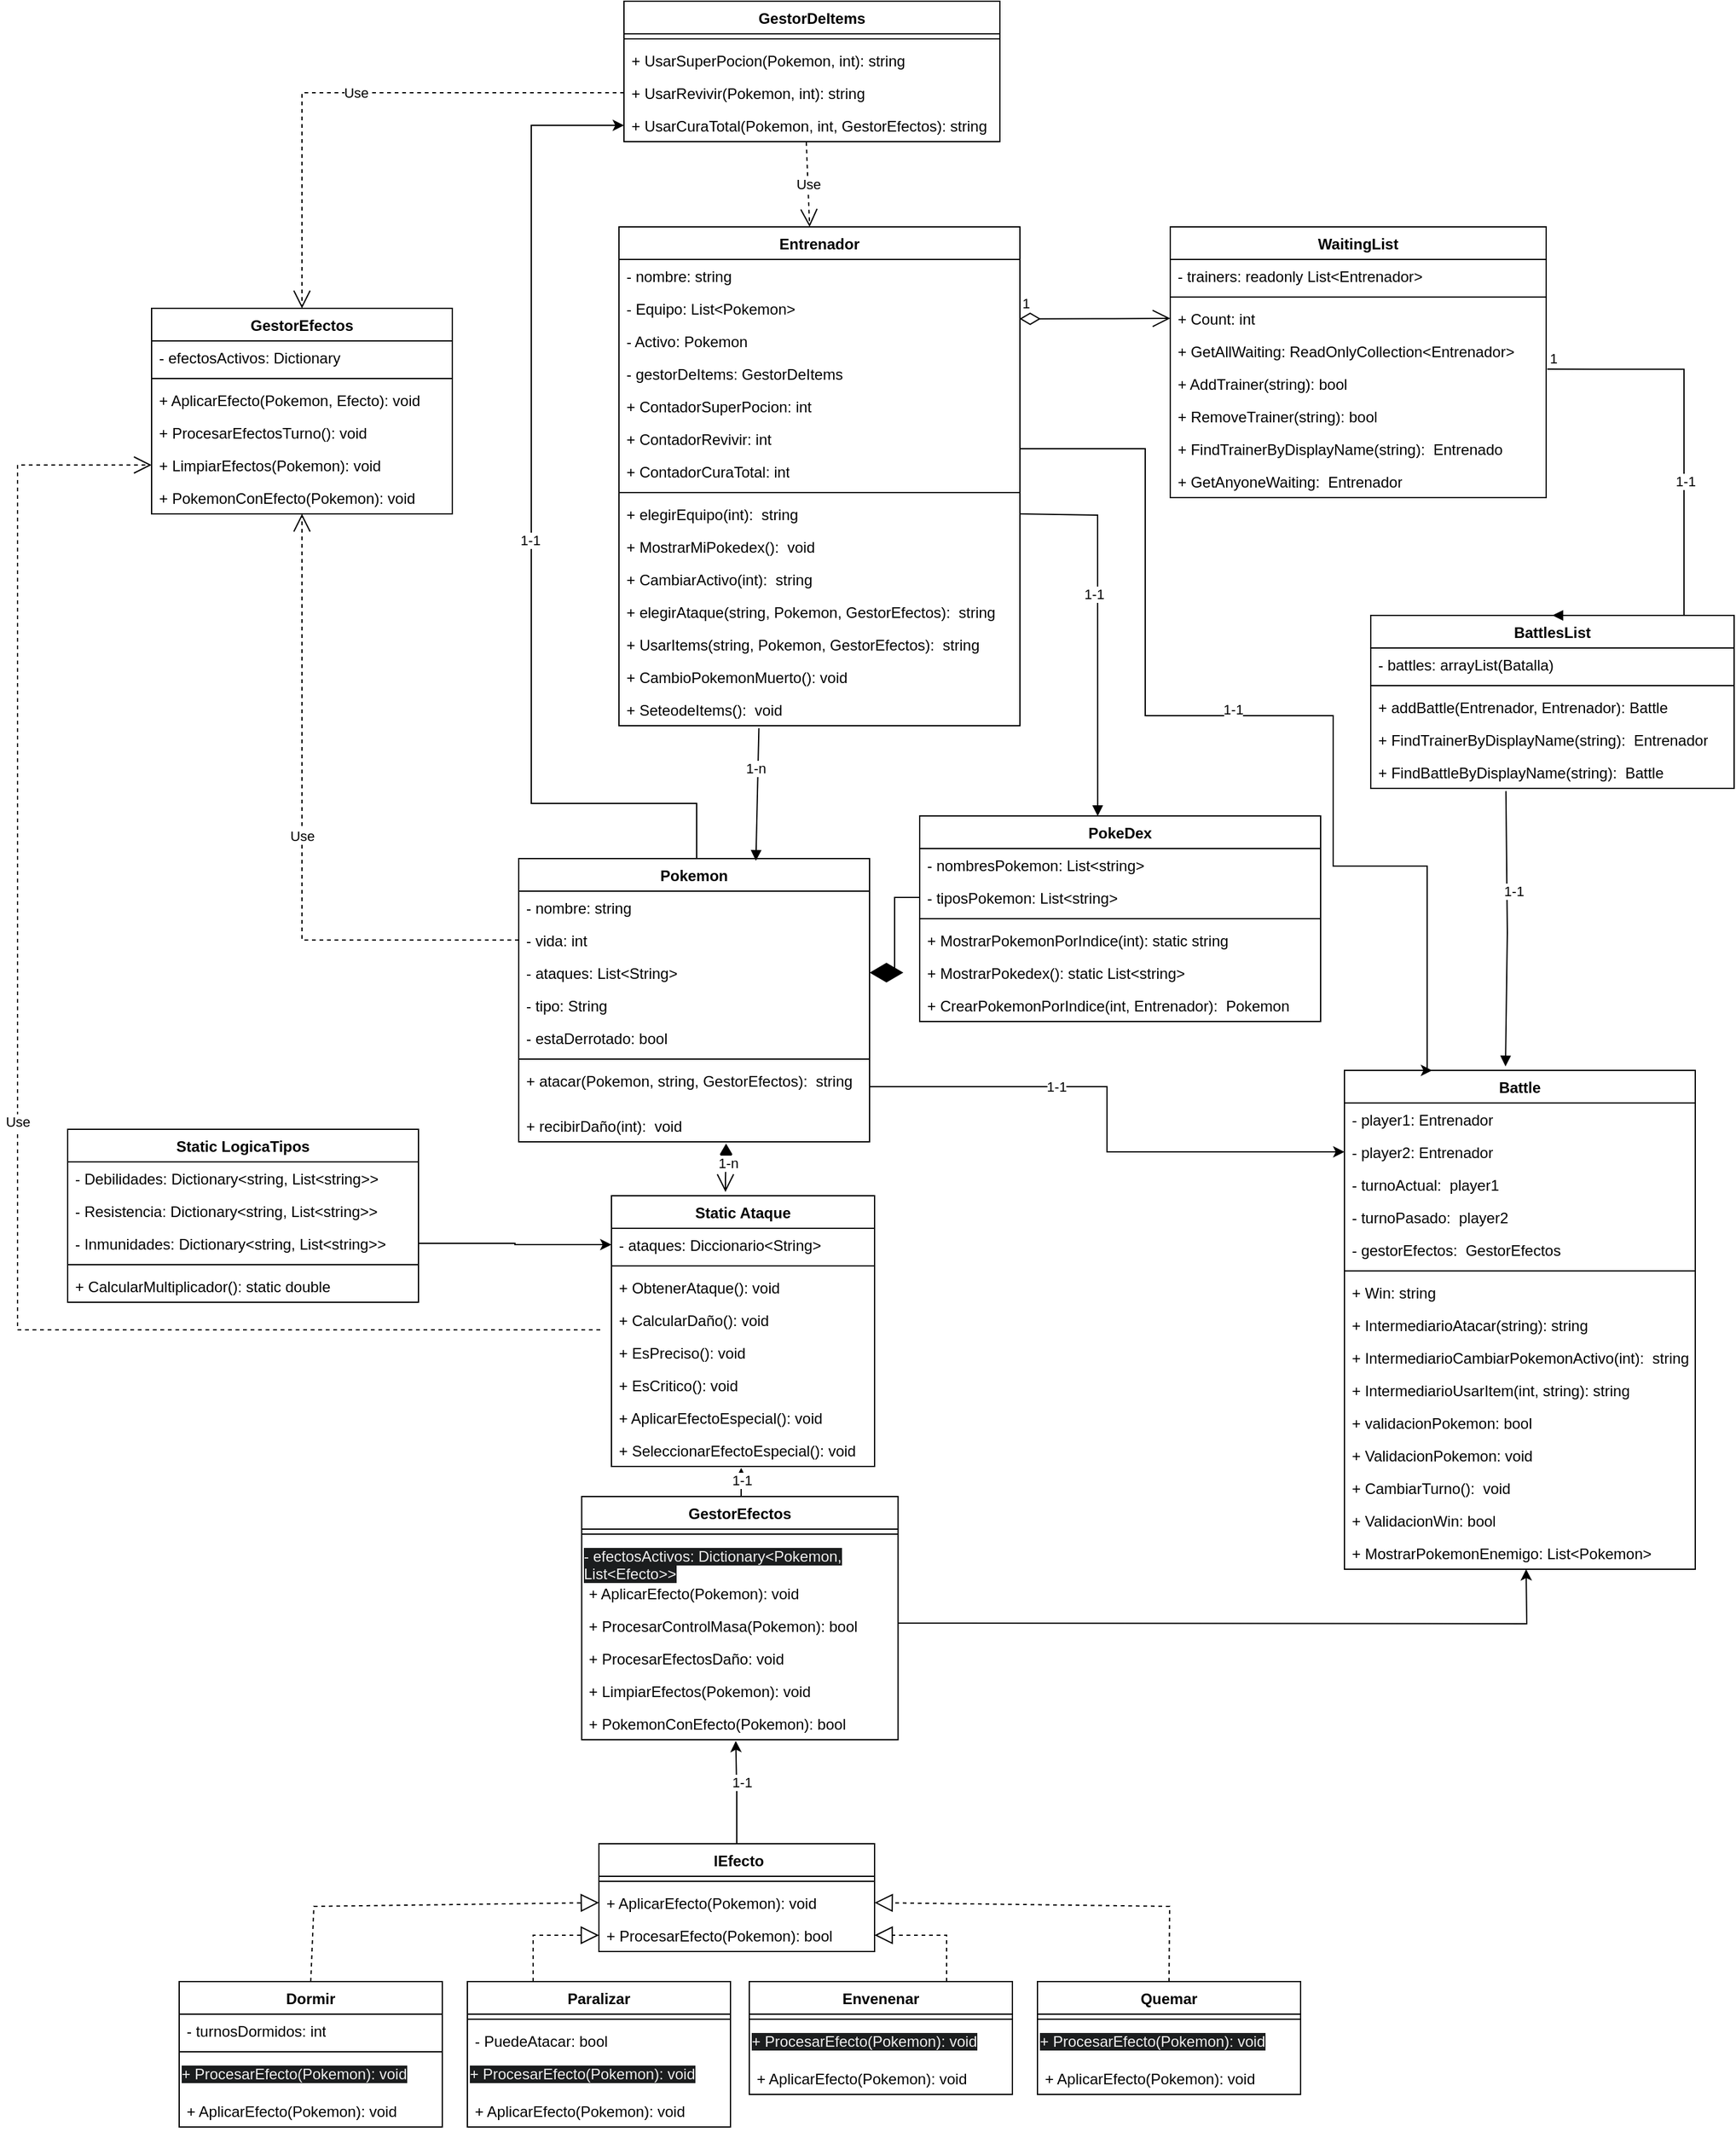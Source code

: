 <mxfile version="24.7.17">
  <diagram name="Página-1" id="3vfWhUxm_Azxg4AghVgb">
    <mxGraphModel dx="1202" dy="544" grid="1" gridSize="10" guides="1" tooltips="1" connect="1" arrows="1" fold="1" page="1" pageScale="1" pageWidth="827" pageHeight="1169" math="0" shadow="0">
      <root>
        <mxCell id="0" />
        <mxCell id="1" parent="0" />
        <mxCell id="_fiN7NDTtF1tv5bZAfMn-16" value="Pokemon" style="swimlane;fontStyle=1;align=center;verticalAlign=top;childLayout=stackLayout;horizontal=1;startSize=26;horizontalStack=0;resizeParent=1;resizeParentMax=0;resizeLast=0;collapsible=1;marginBottom=0;whiteSpace=wrap;html=1;" parent="1" vertex="1">
          <mxGeometry x="880" y="684" width="280" height="226" as="geometry" />
        </mxCell>
        <mxCell id="_fiN7NDTtF1tv5bZAfMn-21" value="- nombre: string" style="text;strokeColor=none;fillColor=none;align=left;verticalAlign=top;spacingLeft=4;spacingRight=4;overflow=hidden;rotatable=0;points=[[0,0.5],[1,0.5]];portConstraint=eastwest;whiteSpace=wrap;html=1;" parent="_fiN7NDTtF1tv5bZAfMn-16" vertex="1">
          <mxGeometry y="26" width="280" height="26" as="geometry" />
        </mxCell>
        <mxCell id="_fiN7NDTtF1tv5bZAfMn-23" value="- vida: int" style="text;strokeColor=none;fillColor=none;align=left;verticalAlign=top;spacingLeft=4;spacingRight=4;overflow=hidden;rotatable=0;points=[[0,0.5],[1,0.5]];portConstraint=eastwest;whiteSpace=wrap;html=1;" parent="_fiN7NDTtF1tv5bZAfMn-16" vertex="1">
          <mxGeometry y="52" width="280" height="26" as="geometry" />
        </mxCell>
        <mxCell id="_fiN7NDTtF1tv5bZAfMn-22" value="- ataques: List&amp;lt;String&amp;gt;" style="text;strokeColor=none;fillColor=none;align=left;verticalAlign=top;spacingLeft=4;spacingRight=4;overflow=hidden;rotatable=0;points=[[0,0.5],[1,0.5]];portConstraint=eastwest;whiteSpace=wrap;html=1;" parent="_fiN7NDTtF1tv5bZAfMn-16" vertex="1">
          <mxGeometry y="78" width="280" height="26" as="geometry" />
        </mxCell>
        <mxCell id="_fiN7NDTtF1tv5bZAfMn-24" value="- tipo: String" style="text;strokeColor=none;fillColor=none;align=left;verticalAlign=top;spacingLeft=4;spacingRight=4;overflow=hidden;rotatable=0;points=[[0,0.5],[1,0.5]];portConstraint=eastwest;whiteSpace=wrap;html=1;" parent="_fiN7NDTtF1tv5bZAfMn-16" vertex="1">
          <mxGeometry y="104" width="280" height="26" as="geometry" />
        </mxCell>
        <mxCell id="_fiN7NDTtF1tv5bZAfMn-26" value="- estaDerrotado: bool" style="text;strokeColor=none;fillColor=none;align=left;verticalAlign=top;spacingLeft=4;spacingRight=4;overflow=hidden;rotatable=0;points=[[0,0.5],[1,0.5]];portConstraint=eastwest;whiteSpace=wrap;html=1;" parent="_fiN7NDTtF1tv5bZAfMn-16" vertex="1">
          <mxGeometry y="130" width="280" height="26" as="geometry" />
        </mxCell>
        <mxCell id="_fiN7NDTtF1tv5bZAfMn-17" value="" style="line;strokeWidth=1;fillColor=none;align=left;verticalAlign=middle;spacingTop=-1;spacingLeft=3;spacingRight=3;rotatable=0;labelPosition=right;points=[];portConstraint=eastwest;strokeColor=inherit;" parent="_fiN7NDTtF1tv5bZAfMn-16" vertex="1">
          <mxGeometry y="156" width="280" height="8" as="geometry" />
        </mxCell>
        <mxCell id="_fiN7NDTtF1tv5bZAfMn-20" value="+ atacar(Pokemon, string, GestorEfectos):&amp;nbsp; string" style="text;strokeColor=none;fillColor=none;align=left;verticalAlign=top;spacingLeft=4;spacingRight=4;overflow=hidden;rotatable=0;points=[[0,0.5],[1,0.5]];portConstraint=eastwest;whiteSpace=wrap;html=1;" parent="_fiN7NDTtF1tv5bZAfMn-16" vertex="1">
          <mxGeometry y="164" width="280" height="36" as="geometry" />
        </mxCell>
        <mxCell id="_fiN7NDTtF1tv5bZAfMn-25" value="+ recibirDaño(int):&amp;nbsp; void" style="text;strokeColor=none;fillColor=none;align=left;verticalAlign=top;spacingLeft=4;spacingRight=4;overflow=hidden;rotatable=0;points=[[0,0.5],[1,0.5]];portConstraint=eastwest;whiteSpace=wrap;html=1;" parent="_fiN7NDTtF1tv5bZAfMn-16" vertex="1">
          <mxGeometry y="200" width="280" height="26" as="geometry" />
        </mxCell>
        <mxCell id="_fiN7NDTtF1tv5bZAfMn-27" value="Entrenador" style="swimlane;fontStyle=1;align=center;verticalAlign=top;childLayout=stackLayout;horizontal=1;startSize=26;horizontalStack=0;resizeParent=1;resizeParentMax=0;resizeLast=0;collapsible=1;marginBottom=0;whiteSpace=wrap;html=1;" parent="1" vertex="1">
          <mxGeometry x="960" y="180" width="320" height="398" as="geometry" />
        </mxCell>
        <mxCell id="_fiN7NDTtF1tv5bZAfMn-28" value="- nombre: string" style="text;strokeColor=none;fillColor=none;align=left;verticalAlign=top;spacingLeft=4;spacingRight=4;overflow=hidden;rotatable=0;points=[[0,0.5],[1,0.5]];portConstraint=eastwest;whiteSpace=wrap;html=1;" parent="_fiN7NDTtF1tv5bZAfMn-27" vertex="1">
          <mxGeometry y="26" width="320" height="26" as="geometry" />
        </mxCell>
        <mxCell id="_fiN7NDTtF1tv5bZAfMn-39" value="- Equipo: List&amp;lt;Pokemon&amp;gt;" style="text;strokeColor=none;fillColor=none;align=left;verticalAlign=top;spacingLeft=4;spacingRight=4;overflow=hidden;rotatable=0;points=[[0,0.5],[1,0.5]];portConstraint=eastwest;whiteSpace=wrap;html=1;" parent="_fiN7NDTtF1tv5bZAfMn-27" vertex="1">
          <mxGeometry y="52" width="320" height="26" as="geometry" />
        </mxCell>
        <mxCell id="_fiN7NDTtF1tv5bZAfMn-38" value="- Activo: Pokemon" style="text;strokeColor=none;fillColor=none;align=left;verticalAlign=top;spacingLeft=4;spacingRight=4;overflow=hidden;rotatable=0;points=[[0,0.5],[1,0.5]];portConstraint=eastwest;whiteSpace=wrap;html=1;" parent="_fiN7NDTtF1tv5bZAfMn-27" vertex="1">
          <mxGeometry y="78" width="320" height="26" as="geometry" />
        </mxCell>
        <mxCell id="7QOJEzHgG_qvIIQ8zeHj-21" value="- gestorDeItems: GestorDeItems" style="text;strokeColor=none;fillColor=none;align=left;verticalAlign=top;spacingLeft=4;spacingRight=4;overflow=hidden;rotatable=0;points=[[0,0.5],[1,0.5]];portConstraint=eastwest;whiteSpace=wrap;html=1;" parent="_fiN7NDTtF1tv5bZAfMn-27" vertex="1">
          <mxGeometry y="104" width="320" height="26" as="geometry" />
        </mxCell>
        <mxCell id="qeyWVB2AD6rgkIPoRkX1-40" value="+ ContadorSuperPocion: int" style="text;strokeColor=none;fillColor=none;align=left;verticalAlign=top;spacingLeft=4;spacingRight=4;overflow=hidden;rotatable=0;points=[[0,0.5],[1,0.5]];portConstraint=eastwest;whiteSpace=wrap;html=1;" parent="_fiN7NDTtF1tv5bZAfMn-27" vertex="1">
          <mxGeometry y="130" width="320" height="26" as="geometry" />
        </mxCell>
        <mxCell id="qeyWVB2AD6rgkIPoRkX1-42" value="+ ContadorRevivir: int" style="text;strokeColor=none;fillColor=none;align=left;verticalAlign=top;spacingLeft=4;spacingRight=4;overflow=hidden;rotatable=0;points=[[0,0.5],[1,0.5]];portConstraint=eastwest;whiteSpace=wrap;html=1;" parent="_fiN7NDTtF1tv5bZAfMn-27" vertex="1">
          <mxGeometry y="156" width="320" height="26" as="geometry" />
        </mxCell>
        <mxCell id="qeyWVB2AD6rgkIPoRkX1-41" value="+ ContadorCuraTotal: int" style="text;strokeColor=none;fillColor=none;align=left;verticalAlign=top;spacingLeft=4;spacingRight=4;overflow=hidden;rotatable=0;points=[[0,0.5],[1,0.5]];portConstraint=eastwest;whiteSpace=wrap;html=1;" parent="_fiN7NDTtF1tv5bZAfMn-27" vertex="1">
          <mxGeometry y="182" width="320" height="26" as="geometry" />
        </mxCell>
        <mxCell id="_fiN7NDTtF1tv5bZAfMn-33" value="" style="line;strokeWidth=1;fillColor=none;align=left;verticalAlign=middle;spacingTop=-1;spacingLeft=3;spacingRight=3;rotatable=0;labelPosition=right;points=[];portConstraint=eastwest;strokeColor=inherit;" parent="_fiN7NDTtF1tv5bZAfMn-27" vertex="1">
          <mxGeometry y="208" width="320" height="8" as="geometry" />
        </mxCell>
        <mxCell id="-S86q2cCrbPMcw4NOdhV-4" value="+ elegirEquipo&lt;span style=&quot;background-color: initial;&quot;&gt;(int):&amp;nbsp; string&lt;/span&gt;" style="text;strokeColor=none;fillColor=none;align=left;verticalAlign=top;spacingLeft=4;spacingRight=4;overflow=hidden;rotatable=0;points=[[0,0.5],[1,0.5]];portConstraint=eastwest;whiteSpace=wrap;html=1;" parent="_fiN7NDTtF1tv5bZAfMn-27" vertex="1">
          <mxGeometry y="216" width="320" height="26" as="geometry" />
        </mxCell>
        <mxCell id="UjSOnHoN6Bap3vFZ4tXJ-1" value="+ MostrarMiPokedex&lt;span style=&quot;background-color: initial;&quot;&gt;():&amp;nbsp; void&lt;/span&gt;" style="text;strokeColor=none;fillColor=none;align=left;verticalAlign=top;spacingLeft=4;spacingRight=4;overflow=hidden;rotatable=0;points=[[0,0.5],[1,0.5]];portConstraint=eastwest;whiteSpace=wrap;html=1;" parent="_fiN7NDTtF1tv5bZAfMn-27" vertex="1">
          <mxGeometry y="242" width="320" height="26" as="geometry" />
        </mxCell>
        <mxCell id="UjSOnHoN6Bap3vFZ4tXJ-2" value="+ CambiarActivo&lt;span style=&quot;background-color: initial;&quot;&gt;(int):&amp;nbsp; string&lt;/span&gt;" style="text;strokeColor=none;fillColor=none;align=left;verticalAlign=top;spacingLeft=4;spacingRight=4;overflow=hidden;rotatable=0;points=[[0,0.5],[1,0.5]];portConstraint=eastwest;whiteSpace=wrap;html=1;" parent="_fiN7NDTtF1tv5bZAfMn-27" vertex="1">
          <mxGeometry y="268" width="320" height="26" as="geometry" />
        </mxCell>
        <mxCell id="2sOIi8Rjv9YVrC9mdFDz-3" value="+ elegirAtaque&lt;span style=&quot;background-color: initial;&quot;&gt;(string, Pokemon, GestorEfectos):&amp;nbsp; string&lt;/span&gt;" style="text;strokeColor=none;fillColor=none;align=left;verticalAlign=top;spacingLeft=4;spacingRight=4;overflow=hidden;rotatable=0;points=[[0,0.5],[1,0.5]];portConstraint=eastwest;whiteSpace=wrap;html=1;" parent="_fiN7NDTtF1tv5bZAfMn-27" vertex="1">
          <mxGeometry y="294" width="320" height="26" as="geometry" />
        </mxCell>
        <mxCell id="UjSOnHoN6Bap3vFZ4tXJ-5" value="+ UsarItems&lt;span style=&quot;background-color: initial;&quot;&gt;(string, Pokemon, GestorEfectos):&amp;nbsp; string&lt;/span&gt;" style="text;strokeColor=none;fillColor=none;align=left;verticalAlign=top;spacingLeft=4;spacingRight=4;overflow=hidden;rotatable=0;points=[[0,0.5],[1,0.5]];portConstraint=eastwest;whiteSpace=wrap;html=1;" parent="_fiN7NDTtF1tv5bZAfMn-27" vertex="1">
          <mxGeometry y="320" width="320" height="26" as="geometry" />
        </mxCell>
        <mxCell id="UjSOnHoN6Bap3vFZ4tXJ-6" value="+ CambioPokemonMuerto(): void" style="text;strokeColor=none;fillColor=none;align=left;verticalAlign=top;spacingLeft=4;spacingRight=4;overflow=hidden;rotatable=0;points=[[0,0.5],[1,0.5]];portConstraint=eastwest;whiteSpace=wrap;html=1;" parent="_fiN7NDTtF1tv5bZAfMn-27" vertex="1">
          <mxGeometry y="346" width="320" height="26" as="geometry" />
        </mxCell>
        <mxCell id="qeyWVB2AD6rgkIPoRkX1-43" value="+ SeteodeItems&lt;span style=&quot;background-color: initial;&quot;&gt;():&amp;nbsp; void&lt;/span&gt;" style="text;strokeColor=none;fillColor=none;align=left;verticalAlign=top;spacingLeft=4;spacingRight=4;overflow=hidden;rotatable=0;points=[[0,0.5],[1,0.5]];portConstraint=eastwest;whiteSpace=wrap;html=1;" parent="_fiN7NDTtF1tv5bZAfMn-27" vertex="1">
          <mxGeometry y="372" width="320" height="26" as="geometry" />
        </mxCell>
        <mxCell id="_fiN7NDTtF1tv5bZAfMn-41" value="Battle" style="swimlane;fontStyle=1;align=center;verticalAlign=top;childLayout=stackLayout;horizontal=1;startSize=26;horizontalStack=0;resizeParent=1;resizeParentMax=0;resizeLast=0;collapsible=1;marginBottom=0;whiteSpace=wrap;html=1;" parent="1" vertex="1">
          <mxGeometry x="1539" y="853" width="280" height="398" as="geometry" />
        </mxCell>
        <mxCell id="_fiN7NDTtF1tv5bZAfMn-42" value="- player1: Entrenador" style="text;strokeColor=none;fillColor=none;align=left;verticalAlign=top;spacingLeft=4;spacingRight=4;overflow=hidden;rotatable=0;points=[[0,0.5],[1,0.5]];portConstraint=eastwest;whiteSpace=wrap;html=1;" parent="_fiN7NDTtF1tv5bZAfMn-41" vertex="1">
          <mxGeometry y="26" width="280" height="26" as="geometry" />
        </mxCell>
        <mxCell id="_fiN7NDTtF1tv5bZAfMn-43" value="- player2: Entrenador" style="text;strokeColor=none;fillColor=none;align=left;verticalAlign=top;spacingLeft=4;spacingRight=4;overflow=hidden;rotatable=0;points=[[0,0.5],[1,0.5]];portConstraint=eastwest;whiteSpace=wrap;html=1;" parent="_fiN7NDTtF1tv5bZAfMn-41" vertex="1">
          <mxGeometry y="52" width="280" height="26" as="geometry" />
        </mxCell>
        <mxCell id="jRL4RIvWra-fhQ4UM7YO-1" value="- turnoActual:&amp;nbsp; player1" style="text;strokeColor=none;fillColor=none;align=left;verticalAlign=top;spacingLeft=4;spacingRight=4;overflow=hidden;rotatable=0;points=[[0,0.5],[1,0.5]];portConstraint=eastwest;whiteSpace=wrap;html=1;" parent="_fiN7NDTtF1tv5bZAfMn-41" vertex="1">
          <mxGeometry y="78" width="280" height="26" as="geometry" />
        </mxCell>
        <mxCell id="UjSOnHoN6Bap3vFZ4tXJ-34" value="- turnoPasado:&amp;nbsp; player2" style="text;strokeColor=none;fillColor=none;align=left;verticalAlign=top;spacingLeft=4;spacingRight=4;overflow=hidden;rotatable=0;points=[[0,0.5],[1,0.5]];portConstraint=eastwest;whiteSpace=wrap;html=1;" parent="_fiN7NDTtF1tv5bZAfMn-41" vertex="1">
          <mxGeometry y="104" width="280" height="26" as="geometry" />
        </mxCell>
        <mxCell id="qeyWVB2AD6rgkIPoRkX1-31" value="- gestorEfectos:&amp;nbsp; GestorEfectos" style="text;strokeColor=none;fillColor=none;align=left;verticalAlign=top;spacingLeft=4;spacingRight=4;overflow=hidden;rotatable=0;points=[[0,0.5],[1,0.5]];portConstraint=eastwest;whiteSpace=wrap;html=1;" parent="_fiN7NDTtF1tv5bZAfMn-41" vertex="1">
          <mxGeometry y="130" width="280" height="26" as="geometry" />
        </mxCell>
        <mxCell id="_fiN7NDTtF1tv5bZAfMn-45" value="" style="line;strokeWidth=1;fillColor=none;align=left;verticalAlign=middle;spacingTop=-1;spacingLeft=3;spacingRight=3;rotatable=0;labelPosition=right;points=[];portConstraint=eastwest;strokeColor=inherit;" parent="_fiN7NDTtF1tv5bZAfMn-41" vertex="1">
          <mxGeometry y="156" width="280" height="8" as="geometry" />
        </mxCell>
        <mxCell id="7QOJEzHgG_qvIIQ8zeHj-58" value="+ Win: string" style="text;strokeColor=none;fillColor=none;align=left;verticalAlign=top;spacingLeft=4;spacingRight=4;overflow=hidden;rotatable=0;points=[[0,0.5],[1,0.5]];portConstraint=eastwest;whiteSpace=wrap;html=1;" parent="_fiN7NDTtF1tv5bZAfMn-41" vertex="1">
          <mxGeometry y="164" width="280" height="26" as="geometry" />
        </mxCell>
        <mxCell id="7QOJEzHgG_qvIIQ8zeHj-1" value="+ IntermediarioAtacar(string): string" style="text;strokeColor=none;fillColor=none;align=left;verticalAlign=top;spacingLeft=4;spacingRight=4;overflow=hidden;rotatable=0;points=[[0,0.5],[1,0.5]];portConstraint=eastwest;whiteSpace=wrap;html=1;" parent="_fiN7NDTtF1tv5bZAfMn-41" vertex="1">
          <mxGeometry y="190" width="280" height="26" as="geometry" />
        </mxCell>
        <mxCell id="UjSOnHoN6Bap3vFZ4tXJ-36" value="+ IntermediarioCambiarPokemonActivo&lt;span style=&quot;background-color: initial;&quot;&gt;(int):&amp;nbsp; string&lt;/span&gt;" style="text;strokeColor=none;fillColor=none;align=left;verticalAlign=top;spacingLeft=4;spacingRight=4;overflow=hidden;rotatable=0;points=[[0,0.5],[1,0.5]];portConstraint=eastwest;whiteSpace=wrap;html=1;" parent="_fiN7NDTtF1tv5bZAfMn-41" vertex="1">
          <mxGeometry y="216" width="280" height="26" as="geometry" />
        </mxCell>
        <mxCell id="7QOJEzHgG_qvIIQ8zeHj-59" value="+ IntermediarioUsarItem(int, string): string" style="text;strokeColor=none;fillColor=none;align=left;verticalAlign=top;spacingLeft=4;spacingRight=4;overflow=hidden;rotatable=0;points=[[0,0.5],[1,0.5]];portConstraint=eastwest;whiteSpace=wrap;html=1;" parent="_fiN7NDTtF1tv5bZAfMn-41" vertex="1">
          <mxGeometry y="242" width="280" height="26" as="geometry" />
        </mxCell>
        <mxCell id="qeyWVB2AD6rgkIPoRkX1-32" value="+ validacionPokemon: bool" style="text;strokeColor=none;fillColor=none;align=left;verticalAlign=top;spacingLeft=4;spacingRight=4;overflow=hidden;rotatable=0;points=[[0,0.5],[1,0.5]];portConstraint=eastwest;whiteSpace=wrap;html=1;" parent="_fiN7NDTtF1tv5bZAfMn-41" vertex="1">
          <mxGeometry y="268" width="280" height="26" as="geometry" />
        </mxCell>
        <mxCell id="qeyWVB2AD6rgkIPoRkX1-34" value="+ ValidacionPokemon: void" style="text;strokeColor=none;fillColor=none;align=left;verticalAlign=top;spacingLeft=4;spacingRight=4;overflow=hidden;rotatable=0;points=[[0,0.5],[1,0.5]];portConstraint=eastwest;whiteSpace=wrap;html=1;" parent="_fiN7NDTtF1tv5bZAfMn-41" vertex="1">
          <mxGeometry y="294" width="280" height="26" as="geometry" />
        </mxCell>
        <mxCell id="_fiN7NDTtF1tv5bZAfMn-48" value="+ CambiarTurno():&amp;nbsp; void" style="text;strokeColor=none;fillColor=none;align=left;verticalAlign=top;spacingLeft=4;spacingRight=4;overflow=hidden;rotatable=0;points=[[0,0.5],[1,0.5]];portConstraint=eastwest;whiteSpace=wrap;html=1;" parent="_fiN7NDTtF1tv5bZAfMn-41" vertex="1">
          <mxGeometry y="320" width="280" height="26" as="geometry" />
        </mxCell>
        <mxCell id="qeyWVB2AD6rgkIPoRkX1-33" value="+ ValidacionWin: bool" style="text;strokeColor=none;fillColor=none;align=left;verticalAlign=top;spacingLeft=4;spacingRight=4;overflow=hidden;rotatable=0;points=[[0,0.5],[1,0.5]];portConstraint=eastwest;whiteSpace=wrap;html=1;" parent="_fiN7NDTtF1tv5bZAfMn-41" vertex="1">
          <mxGeometry y="346" width="280" height="26" as="geometry" />
        </mxCell>
        <mxCell id="qeyWVB2AD6rgkIPoRkX1-35" style="edgeStyle=orthogonalEdgeStyle;rounded=0;orthogonalLoop=1;jettySize=auto;html=1;exitX=1;exitY=0.5;exitDx=0;exitDy=0;" parent="_fiN7NDTtF1tv5bZAfMn-41" edge="1">
          <mxGeometry relative="1" as="geometry">
            <mxPoint x="145" y="398" as="targetPoint" />
            <mxPoint x="-356.25" y="441.0" as="sourcePoint" />
          </mxGeometry>
        </mxCell>
        <mxCell id="qeyWVB2AD6rgkIPoRkX1-37" value="+ MostrarPokemonEnemigo: List&amp;lt;Pokemon&amp;gt;" style="text;strokeColor=none;fillColor=none;align=left;verticalAlign=top;spacingLeft=4;spacingRight=4;overflow=hidden;rotatable=0;points=[[0,0.5],[1,0.5]];portConstraint=eastwest;whiteSpace=wrap;html=1;" parent="_fiN7NDTtF1tv5bZAfMn-41" vertex="1">
          <mxGeometry y="372" width="280" height="26" as="geometry" />
        </mxCell>
        <mxCell id="_fiN7NDTtF1tv5bZAfMn-49" value="Static Ataque" style="swimlane;fontStyle=1;align=center;verticalAlign=top;childLayout=stackLayout;horizontal=1;startSize=26;horizontalStack=0;resizeParent=1;resizeParentMax=0;resizeLast=0;collapsible=1;marginBottom=0;whiteSpace=wrap;html=1;" parent="1" vertex="1">
          <mxGeometry x="954" y="953" width="210" height="216" as="geometry" />
        </mxCell>
        <mxCell id="_fiN7NDTtF1tv5bZAfMn-50" value="- ataques: Diccionario&amp;lt;String&amp;gt;" style="text;strokeColor=none;fillColor=none;align=left;verticalAlign=top;spacingLeft=4;spacingRight=4;overflow=hidden;rotatable=0;points=[[0,0.5],[1,0.5]];portConstraint=eastwest;whiteSpace=wrap;html=1;" parent="_fiN7NDTtF1tv5bZAfMn-49" vertex="1">
          <mxGeometry y="26" width="210" height="26" as="geometry" />
        </mxCell>
        <mxCell id="_fiN7NDTtF1tv5bZAfMn-52" value="" style="line;strokeWidth=1;fillColor=none;align=left;verticalAlign=middle;spacingTop=-1;spacingLeft=3;spacingRight=3;rotatable=0;labelPosition=right;points=[];portConstraint=eastwest;strokeColor=inherit;" parent="_fiN7NDTtF1tv5bZAfMn-49" vertex="1">
          <mxGeometry y="52" width="210" height="8" as="geometry" />
        </mxCell>
        <mxCell id="jMKioRdSK6-eZZDJCbrU-14" value="+ ObtenerAtaque(): void" style="text;strokeColor=none;fillColor=none;align=left;verticalAlign=top;spacingLeft=4;spacingRight=4;overflow=hidden;rotatable=0;points=[[0,0.5],[1,0.5]];portConstraint=eastwest;whiteSpace=wrap;html=1;" parent="_fiN7NDTtF1tv5bZAfMn-49" vertex="1">
          <mxGeometry y="60" width="210" height="26" as="geometry" />
        </mxCell>
        <mxCell id="UjSOnHoN6Bap3vFZ4tXJ-20" value="+ CalcularDaño(&lt;span style=&quot;background-color: initial;&quot;&gt;): void&lt;/span&gt;" style="text;strokeColor=none;fillColor=none;align=left;verticalAlign=top;spacingLeft=4;spacingRight=4;overflow=hidden;rotatable=0;points=[[0,0.5],[1,0.5]];portConstraint=eastwest;whiteSpace=wrap;html=1;" parent="_fiN7NDTtF1tv5bZAfMn-49" vertex="1">
          <mxGeometry y="86" width="210" height="26" as="geometry" />
        </mxCell>
        <mxCell id="0Z4IFcOIPmRI9dq388Kk-2" value="+ EsPreciso(&lt;span style=&quot;background-color: initial;&quot;&gt;): void&lt;/span&gt;" style="text;strokeColor=none;fillColor=none;align=left;verticalAlign=top;spacingLeft=4;spacingRight=4;overflow=hidden;rotatable=0;points=[[0,0.5],[1,0.5]];portConstraint=eastwest;whiteSpace=wrap;html=1;" parent="_fiN7NDTtF1tv5bZAfMn-49" vertex="1">
          <mxGeometry y="112" width="210" height="26" as="geometry" />
        </mxCell>
        <mxCell id="UjSOnHoN6Bap3vFZ4tXJ-21" value="+ EsCritico(&lt;span style=&quot;background-color: initial;&quot;&gt;): void&lt;/span&gt;" style="text;strokeColor=none;fillColor=none;align=left;verticalAlign=top;spacingLeft=4;spacingRight=4;overflow=hidden;rotatable=0;points=[[0,0.5],[1,0.5]];portConstraint=eastwest;whiteSpace=wrap;html=1;" parent="_fiN7NDTtF1tv5bZAfMn-49" vertex="1">
          <mxGeometry y="138" width="210" height="26" as="geometry" />
        </mxCell>
        <mxCell id="UjSOnHoN6Bap3vFZ4tXJ-26" value="+ AplicarEfectoEspecial(&lt;span style=&quot;background-color: initial;&quot;&gt;): void&lt;/span&gt;" style="text;strokeColor=none;fillColor=none;align=left;verticalAlign=top;spacingLeft=4;spacingRight=4;overflow=hidden;rotatable=0;points=[[0,0.5],[1,0.5]];portConstraint=eastwest;whiteSpace=wrap;html=1;" parent="_fiN7NDTtF1tv5bZAfMn-49" vertex="1">
          <mxGeometry y="164" width="210" height="26" as="geometry" />
        </mxCell>
        <mxCell id="UjSOnHoN6Bap3vFZ4tXJ-22" value="+ SeleccionarEfectoEspecial(&lt;span style=&quot;background-color: initial;&quot;&gt;): void&lt;/span&gt;" style="text;strokeColor=none;fillColor=none;align=left;verticalAlign=top;spacingLeft=4;spacingRight=4;overflow=hidden;rotatable=0;points=[[0,0.5],[1,0.5]];portConstraint=eastwest;whiteSpace=wrap;html=1;" parent="_fiN7NDTtF1tv5bZAfMn-49" vertex="1">
          <mxGeometry y="190" width="210" height="26" as="geometry" />
        </mxCell>
        <mxCell id="TfeZCQ_25bOp5u6N8sXm-1" value="PokeDex" style="swimlane;fontStyle=1;align=center;verticalAlign=top;childLayout=stackLayout;horizontal=1;startSize=26;horizontalStack=0;resizeParent=1;resizeParentMax=0;resizeLast=0;collapsible=1;marginBottom=0;whiteSpace=wrap;html=1;" parent="1" vertex="1">
          <mxGeometry x="1200" y="650" width="320" height="164" as="geometry" />
        </mxCell>
        <mxCell id="TfeZCQ_25bOp5u6N8sXm-2" value="- nombresPokemon: List&amp;lt;string&amp;gt;" style="text;strokeColor=none;fillColor=none;align=left;verticalAlign=top;spacingLeft=4;spacingRight=4;overflow=hidden;rotatable=0;points=[[0,0.5],[1,0.5]];portConstraint=eastwest;whiteSpace=wrap;html=1;" parent="TfeZCQ_25bOp5u6N8sXm-1" vertex="1">
          <mxGeometry y="26" width="320" height="26" as="geometry" />
        </mxCell>
        <mxCell id="UjSOnHoN6Bap3vFZ4tXJ-19" value="- tiposPokemon: List&amp;lt;string&amp;gt;" style="text;strokeColor=none;fillColor=none;align=left;verticalAlign=top;spacingLeft=4;spacingRight=4;overflow=hidden;rotatable=0;points=[[0,0.5],[1,0.5]];portConstraint=eastwest;whiteSpace=wrap;html=1;" parent="TfeZCQ_25bOp5u6N8sXm-1" vertex="1">
          <mxGeometry y="52" width="320" height="26" as="geometry" />
        </mxCell>
        <mxCell id="TfeZCQ_25bOp5u6N8sXm-4" value="" style="line;strokeWidth=1;fillColor=none;align=left;verticalAlign=middle;spacingTop=-1;spacingLeft=3;spacingRight=3;rotatable=0;labelPosition=right;points=[];portConstraint=eastwest;strokeColor=inherit;" parent="TfeZCQ_25bOp5u6N8sXm-1" vertex="1">
          <mxGeometry y="78" width="320" height="8" as="geometry" />
        </mxCell>
        <mxCell id="2sOIi8Rjv9YVrC9mdFDz-2" value="+ MostrarPokemonPorIndice(int): static string" style="text;strokeColor=none;fillColor=none;align=left;verticalAlign=top;spacingLeft=4;spacingRight=4;overflow=hidden;rotatable=0;points=[[0,0.5],[1,0.5]];portConstraint=eastwest;whiteSpace=wrap;html=1;" parent="TfeZCQ_25bOp5u6N8sXm-1" vertex="1">
          <mxGeometry y="86" width="320" height="26" as="geometry" />
        </mxCell>
        <mxCell id="2sOIi8Rjv9YVrC9mdFDz-1" value="+ MostrarPokedex(): static List&amp;lt;string&amp;gt;" style="text;strokeColor=none;fillColor=none;align=left;verticalAlign=top;spacingLeft=4;spacingRight=4;overflow=hidden;rotatable=0;points=[[0,0.5],[1,0.5]];portConstraint=eastwest;whiteSpace=wrap;html=1;" parent="TfeZCQ_25bOp5u6N8sXm-1" vertex="1">
          <mxGeometry y="112" width="320" height="26" as="geometry" />
        </mxCell>
        <mxCell id="TfeZCQ_25bOp5u6N8sXm-6" value="+ CrearPokemonPorIndice(int, Entrenador):&amp;nbsp; Pokemon" style="text;strokeColor=none;fillColor=none;align=left;verticalAlign=top;spacingLeft=4;spacingRight=4;overflow=hidden;rotatable=0;points=[[0,0.5],[1,0.5]];portConstraint=eastwest;whiteSpace=wrap;html=1;" parent="TfeZCQ_25bOp5u6N8sXm-1" vertex="1">
          <mxGeometry y="138" width="320" height="26" as="geometry" />
        </mxCell>
        <mxCell id="jMKioRdSK6-eZZDJCbrU-16" value="GestorDeItems" style="swimlane;fontStyle=1;align=center;verticalAlign=top;childLayout=stackLayout;horizontal=1;startSize=26;horizontalStack=0;resizeParent=1;resizeParentMax=0;resizeLast=0;collapsible=1;marginBottom=0;whiteSpace=wrap;html=1;" parent="1" vertex="1">
          <mxGeometry x="964" width="300" height="112" as="geometry" />
        </mxCell>
        <mxCell id="jMKioRdSK6-eZZDJCbrU-20" value="" style="line;strokeWidth=1;fillColor=none;align=left;verticalAlign=middle;spacingTop=-1;spacingLeft=3;spacingRight=3;rotatable=0;labelPosition=right;points=[];portConstraint=eastwest;strokeColor=inherit;" parent="jMKioRdSK6-eZZDJCbrU-16" vertex="1">
          <mxGeometry y="26" width="300" height="8" as="geometry" />
        </mxCell>
        <mxCell id="UjSOnHoN6Bap3vFZ4tXJ-8" value="+ UsarSuperPocion(Pokemon, int): string" style="text;strokeColor=none;fillColor=none;align=left;verticalAlign=top;spacingLeft=4;spacingRight=4;overflow=hidden;rotatable=0;points=[[0,0.5],[1,0.5]];portConstraint=eastwest;whiteSpace=wrap;html=1;" parent="jMKioRdSK6-eZZDJCbrU-16" vertex="1">
          <mxGeometry y="34" width="300" height="26" as="geometry" />
        </mxCell>
        <mxCell id="7QOJEzHgG_qvIIQ8zeHj-30" value="+ UsarRevivir(Pokemon, int): string" style="text;strokeColor=none;fillColor=none;align=left;verticalAlign=top;spacingLeft=4;spacingRight=4;overflow=hidden;rotatable=0;points=[[0,0.5],[1,0.5]];portConstraint=eastwest;whiteSpace=wrap;html=1;" parent="jMKioRdSK6-eZZDJCbrU-16" vertex="1">
          <mxGeometry y="60" width="300" height="26" as="geometry" />
        </mxCell>
        <mxCell id="UjSOnHoN6Bap3vFZ4tXJ-7" value="+ UsarCuraTotal(Pokemon, int, GestorEfectos): string" style="text;strokeColor=none;fillColor=none;align=left;verticalAlign=top;spacingLeft=4;spacingRight=4;overflow=hidden;rotatable=0;points=[[0,0.5],[1,0.5]];portConstraint=eastwest;whiteSpace=wrap;html=1;" parent="jMKioRdSK6-eZZDJCbrU-16" vertex="1">
          <mxGeometry y="86" width="300" height="26" as="geometry" />
        </mxCell>
        <mxCell id="7QOJEzHgG_qvIIQ8zeHj-47" value="WaitingList" style="swimlane;fontStyle=1;align=center;verticalAlign=top;childLayout=stackLayout;horizontal=1;startSize=26;horizontalStack=0;resizeParent=1;resizeParentMax=0;resizeLast=0;collapsible=1;marginBottom=0;whiteSpace=wrap;html=1;" parent="1" vertex="1">
          <mxGeometry x="1400" y="180" width="300" height="216" as="geometry" />
        </mxCell>
        <mxCell id="7QOJEzHgG_qvIIQ8zeHj-48" value="- trainers: readonly List&amp;lt;Entrenador&amp;gt;" style="text;strokeColor=none;fillColor=none;align=left;verticalAlign=top;spacingLeft=4;spacingRight=4;overflow=hidden;rotatable=0;points=[[0,0.5],[1,0.5]];portConstraint=eastwest;whiteSpace=wrap;html=1;" parent="7QOJEzHgG_qvIIQ8zeHj-47" vertex="1">
          <mxGeometry y="26" width="300" height="26" as="geometry" />
        </mxCell>
        <mxCell id="7QOJEzHgG_qvIIQ8zeHj-51" value="" style="line;strokeWidth=1;fillColor=none;align=left;verticalAlign=middle;spacingTop=-1;spacingLeft=3;spacingRight=3;rotatable=0;labelPosition=right;points=[];portConstraint=eastwest;strokeColor=inherit;" parent="7QOJEzHgG_qvIIQ8zeHj-47" vertex="1">
          <mxGeometry y="52" width="300" height="8" as="geometry" />
        </mxCell>
        <mxCell id="7QOJEzHgG_qvIIQ8zeHj-53" value="+ Count: int" style="text;strokeColor=none;fillColor=none;align=left;verticalAlign=top;spacingLeft=4;spacingRight=4;overflow=hidden;rotatable=0;points=[[0,0.5],[1,0.5]];portConstraint=eastwest;whiteSpace=wrap;html=1;" parent="7QOJEzHgG_qvIIQ8zeHj-47" vertex="1">
          <mxGeometry y="60" width="300" height="26" as="geometry" />
        </mxCell>
        <mxCell id="UjSOnHoN6Bap3vFZ4tXJ-30" value="+ GetAllWaiting: ReadOnlyCollection&amp;lt;Entrenador&amp;gt;&amp;nbsp;" style="text;strokeColor=none;fillColor=none;align=left;verticalAlign=top;spacingLeft=4;spacingRight=4;overflow=hidden;rotatable=0;points=[[0,0.5],[1,0.5]];portConstraint=eastwest;whiteSpace=wrap;html=1;" parent="7QOJEzHgG_qvIIQ8zeHj-47" vertex="1">
          <mxGeometry y="86" width="300" height="26" as="geometry" />
        </mxCell>
        <mxCell id="UjSOnHoN6Bap3vFZ4tXJ-31" value="+ AddTrainer(string): bool" style="text;strokeColor=none;fillColor=none;align=left;verticalAlign=top;spacingLeft=4;spacingRight=4;overflow=hidden;rotatable=0;points=[[0,0.5],[1,0.5]];portConstraint=eastwest;whiteSpace=wrap;html=1;" parent="7QOJEzHgG_qvIIQ8zeHj-47" vertex="1">
          <mxGeometry y="112" width="300" height="26" as="geometry" />
        </mxCell>
        <mxCell id="qeyWVB2AD6rgkIPoRkX1-38" value="+ RemoveTrainer(string): bool" style="text;strokeColor=none;fillColor=none;align=left;verticalAlign=top;spacingLeft=4;spacingRight=4;overflow=hidden;rotatable=0;points=[[0,0.5],[1,0.5]];portConstraint=eastwest;whiteSpace=wrap;html=1;" parent="7QOJEzHgG_qvIIQ8zeHj-47" vertex="1">
          <mxGeometry y="138" width="300" height="26" as="geometry" />
        </mxCell>
        <mxCell id="7QOJEzHgG_qvIIQ8zeHj-56" value="+ FindTrainerByDisplayName&lt;span style=&quot;background-color: initial;&quot;&gt;(string):&amp;nbsp; Entrenado&lt;/span&gt;" style="text;strokeColor=none;fillColor=none;align=left;verticalAlign=top;spacingLeft=4;spacingRight=4;overflow=hidden;rotatable=0;points=[[0,0.5],[1,0.5]];portConstraint=eastwest;whiteSpace=wrap;html=1;" parent="7QOJEzHgG_qvIIQ8zeHj-47" vertex="1">
          <mxGeometry y="164" width="300" height="26" as="geometry" />
        </mxCell>
        <mxCell id="UjSOnHoN6Bap3vFZ4tXJ-32" value="+ GetAnyoneWaiting&lt;span style=&quot;background-color: initial;&quot;&gt;:&amp;nbsp; Entrenador&lt;/span&gt;" style="text;strokeColor=none;fillColor=none;align=left;verticalAlign=top;spacingLeft=4;spacingRight=4;overflow=hidden;rotatable=0;points=[[0,0.5],[1,0.5]];portConstraint=eastwest;whiteSpace=wrap;html=1;" parent="7QOJEzHgG_qvIIQ8zeHj-47" vertex="1">
          <mxGeometry y="190" width="300" height="26" as="geometry" />
        </mxCell>
        <mxCell id="5Qb5R4alGmdzrsgHZGCt-1" value="&amp;nbsp;IEfecto" style="swimlane;fontStyle=1;align=center;verticalAlign=top;childLayout=stackLayout;horizontal=1;startSize=26;horizontalStack=0;resizeParent=1;resizeParentMax=0;resizeLast=0;collapsible=1;marginBottom=0;whiteSpace=wrap;html=1;" parent="1" vertex="1">
          <mxGeometry x="944" y="1470" width="220" height="86" as="geometry" />
        </mxCell>
        <mxCell id="5Qb5R4alGmdzrsgHZGCt-3" value="" style="line;strokeWidth=1;fillColor=none;align=left;verticalAlign=middle;spacingTop=-1;spacingLeft=3;spacingRight=3;rotatable=0;labelPosition=right;points=[];portConstraint=eastwest;strokeColor=inherit;" parent="5Qb5R4alGmdzrsgHZGCt-1" vertex="1">
          <mxGeometry y="26" width="220" height="8" as="geometry" />
        </mxCell>
        <mxCell id="qeyWVB2AD6rgkIPoRkX1-1" value="+ AplicarEfecto(Pokemon): void" style="text;strokeColor=none;fillColor=none;align=left;verticalAlign=top;spacingLeft=4;spacingRight=4;overflow=hidden;rotatable=0;points=[[0,0.5],[1,0.5]];portConstraint=eastwest;whiteSpace=wrap;html=1;" parent="5Qb5R4alGmdzrsgHZGCt-1" vertex="1">
          <mxGeometry y="34" width="220" height="26" as="geometry" />
        </mxCell>
        <mxCell id="5Qb5R4alGmdzrsgHZGCt-4" value="+ ProcesarEfecto(Pokemon): bool" style="text;strokeColor=none;fillColor=none;align=left;verticalAlign=top;spacingLeft=4;spacingRight=4;overflow=hidden;rotatable=0;points=[[0,0.5],[1,0.5]];portConstraint=eastwest;whiteSpace=wrap;html=1;" parent="5Qb5R4alGmdzrsgHZGCt-1" vertex="1">
          <mxGeometry y="60" width="220" height="26" as="geometry" />
        </mxCell>
        <mxCell id="5Qb5R4alGmdzrsgHZGCt-5" value="Dormir" style="swimlane;fontStyle=1;align=center;verticalAlign=top;childLayout=stackLayout;horizontal=1;startSize=26;horizontalStack=0;resizeParent=1;resizeParentMax=0;resizeLast=0;collapsible=1;marginBottom=0;whiteSpace=wrap;html=1;" parent="1" vertex="1">
          <mxGeometry x="609" y="1580" width="210" height="116" as="geometry" />
        </mxCell>
        <mxCell id="5Qb5R4alGmdzrsgHZGCt-6" value="- turnosDormidos: int" style="text;strokeColor=none;fillColor=none;align=left;verticalAlign=top;spacingLeft=4;spacingRight=4;overflow=hidden;rotatable=0;points=[[0,0.5],[1,0.5]];portConstraint=eastwest;whiteSpace=wrap;html=1;" parent="5Qb5R4alGmdzrsgHZGCt-5" vertex="1">
          <mxGeometry y="26" width="210" height="26" as="geometry" />
        </mxCell>
        <mxCell id="5Qb5R4alGmdzrsgHZGCt-7" value="" style="line;strokeWidth=1;fillColor=none;align=left;verticalAlign=middle;spacingTop=-1;spacingLeft=3;spacingRight=3;rotatable=0;labelPosition=right;points=[];portConstraint=eastwest;strokeColor=inherit;" parent="5Qb5R4alGmdzrsgHZGCt-5" vertex="1">
          <mxGeometry y="52" width="210" height="8" as="geometry" />
        </mxCell>
        <mxCell id="qeyWVB2AD6rgkIPoRkX1-6" value="&lt;span style=&quot;color: rgb(240, 240, 240); font-family: Helvetica; font-size: 12px; font-style: normal; font-variant-ligatures: normal; font-variant-caps: normal; font-weight: 400; letter-spacing: normal; orphans: 2; text-align: left; text-indent: 0px; text-transform: none; widows: 2; word-spacing: 0px; -webkit-text-stroke-width: 0px; white-space: normal; background-color: rgb(27, 29, 30); text-decoration-thickness: initial; text-decoration-style: initial; text-decoration-color: initial; display: inline !important; float: none;&quot;&gt;+ ProcesarEfecto(Pokemon): void&lt;/span&gt;" style="text;whiteSpace=wrap;html=1;" parent="5Qb5R4alGmdzrsgHZGCt-5" vertex="1">
          <mxGeometry y="60" width="210" height="30" as="geometry" />
        </mxCell>
        <mxCell id="5Qb5R4alGmdzrsgHZGCt-32" value="+ AplicarEfecto(Pokemon): void" style="text;strokeColor=none;fillColor=none;align=left;verticalAlign=top;spacingLeft=4;spacingRight=4;overflow=hidden;rotatable=0;points=[[0,0.5],[1,0.5]];portConstraint=eastwest;whiteSpace=wrap;html=1;" parent="5Qb5R4alGmdzrsgHZGCt-5" vertex="1">
          <mxGeometry y="90" width="210" height="26" as="geometry" />
        </mxCell>
        <mxCell id="5Qb5R4alGmdzrsgHZGCt-8" value="Paralizar" style="swimlane;fontStyle=1;align=center;verticalAlign=top;childLayout=stackLayout;horizontal=1;startSize=26;horizontalStack=0;resizeParent=1;resizeParentMax=0;resizeLast=0;collapsible=1;marginBottom=0;whiteSpace=wrap;html=1;" parent="1" vertex="1">
          <mxGeometry x="839" y="1580" width="210" height="116" as="geometry" />
        </mxCell>
        <mxCell id="5Qb5R4alGmdzrsgHZGCt-10" value="" style="line;strokeWidth=1;fillColor=none;align=left;verticalAlign=middle;spacingTop=-1;spacingLeft=3;spacingRight=3;rotatable=0;labelPosition=right;points=[];portConstraint=eastwest;strokeColor=inherit;" parent="5Qb5R4alGmdzrsgHZGCt-8" vertex="1">
          <mxGeometry y="26" width="210" height="8" as="geometry" />
        </mxCell>
        <mxCell id="qeyWVB2AD6rgkIPoRkX1-12" value="- PuedeAtacar: bool" style="text;strokeColor=none;fillColor=none;align=left;verticalAlign=top;spacingLeft=4;spacingRight=4;overflow=hidden;rotatable=0;points=[[0,0.5],[1,0.5]];portConstraint=eastwest;whiteSpace=wrap;html=1;" parent="5Qb5R4alGmdzrsgHZGCt-8" vertex="1">
          <mxGeometry y="34" width="210" height="26" as="geometry" />
        </mxCell>
        <mxCell id="qeyWVB2AD6rgkIPoRkX1-7" value="&lt;span style=&quot;color: rgb(240, 240, 240); font-family: Helvetica; font-size: 12px; font-style: normal; font-variant-ligatures: normal; font-variant-caps: normal; font-weight: 400; letter-spacing: normal; orphans: 2; text-align: left; text-indent: 0px; text-transform: none; widows: 2; word-spacing: 0px; -webkit-text-stroke-width: 0px; white-space: normal; background-color: rgb(27, 29, 30); text-decoration-thickness: initial; text-decoration-style: initial; text-decoration-color: initial; display: inline !important; float: none;&quot;&gt;+ ProcesarEfecto(Pokemon): void&lt;/span&gt;" style="text;whiteSpace=wrap;html=1;" parent="5Qb5R4alGmdzrsgHZGCt-8" vertex="1">
          <mxGeometry y="60" width="210" height="30" as="geometry" />
        </mxCell>
        <mxCell id="5Qb5R4alGmdzrsgHZGCt-33" value="+ AplicarEfecto(Pokemon): void" style="text;strokeColor=none;fillColor=none;align=left;verticalAlign=top;spacingLeft=4;spacingRight=4;overflow=hidden;rotatable=0;points=[[0,0.5],[1,0.5]];portConstraint=eastwest;whiteSpace=wrap;html=1;" parent="5Qb5R4alGmdzrsgHZGCt-8" vertex="1">
          <mxGeometry y="90" width="210" height="26" as="geometry" />
        </mxCell>
        <mxCell id="5Qb5R4alGmdzrsgHZGCt-11" value="Envenenar" style="swimlane;fontStyle=1;align=center;verticalAlign=top;childLayout=stackLayout;horizontal=1;startSize=26;horizontalStack=0;resizeParent=1;resizeParentMax=0;resizeLast=0;collapsible=1;marginBottom=0;whiteSpace=wrap;html=1;" parent="1" vertex="1">
          <mxGeometry x="1064" y="1580" width="210" height="90" as="geometry" />
        </mxCell>
        <mxCell id="5Qb5R4alGmdzrsgHZGCt-13" value="" style="line;strokeWidth=1;fillColor=none;align=left;verticalAlign=middle;spacingTop=-1;spacingLeft=3;spacingRight=3;rotatable=0;labelPosition=right;points=[];portConstraint=eastwest;strokeColor=inherit;" parent="5Qb5R4alGmdzrsgHZGCt-11" vertex="1">
          <mxGeometry y="26" width="210" height="8" as="geometry" />
        </mxCell>
        <mxCell id="qeyWVB2AD6rgkIPoRkX1-8" value="&lt;span style=&quot;color: rgb(240, 240, 240); font-family: Helvetica; font-size: 12px; font-style: normal; font-variant-ligatures: normal; font-variant-caps: normal; font-weight: 400; letter-spacing: normal; orphans: 2; text-align: left; text-indent: 0px; text-transform: none; widows: 2; word-spacing: 0px; -webkit-text-stroke-width: 0px; white-space: normal; background-color: rgb(27, 29, 30); text-decoration-thickness: initial; text-decoration-style: initial; text-decoration-color: initial; display: inline !important; float: none;&quot;&gt;+ ProcesarEfecto(Pokemon): void&lt;/span&gt;" style="text;whiteSpace=wrap;html=1;" parent="5Qb5R4alGmdzrsgHZGCt-11" vertex="1">
          <mxGeometry y="34" width="210" height="30" as="geometry" />
        </mxCell>
        <mxCell id="5Qb5R4alGmdzrsgHZGCt-34" value="+ AplicarEfecto(Pokemon): void" style="text;strokeColor=none;fillColor=none;align=left;verticalAlign=top;spacingLeft=4;spacingRight=4;overflow=hidden;rotatable=0;points=[[0,0.5],[1,0.5]];portConstraint=eastwest;whiteSpace=wrap;html=1;" parent="5Qb5R4alGmdzrsgHZGCt-11" vertex="1">
          <mxGeometry y="64" width="210" height="26" as="geometry" />
        </mxCell>
        <mxCell id="5Qb5R4alGmdzrsgHZGCt-14" value="Quemar" style="swimlane;fontStyle=1;align=center;verticalAlign=top;childLayout=stackLayout;horizontal=1;startSize=26;horizontalStack=0;resizeParent=1;resizeParentMax=0;resizeLast=0;collapsible=1;marginBottom=0;whiteSpace=wrap;html=1;" parent="1" vertex="1">
          <mxGeometry x="1294" y="1580" width="210" height="90" as="geometry" />
        </mxCell>
        <mxCell id="5Qb5R4alGmdzrsgHZGCt-16" value="" style="line;strokeWidth=1;fillColor=none;align=left;verticalAlign=middle;spacingTop=-1;spacingLeft=3;spacingRight=3;rotatable=0;labelPosition=right;points=[];portConstraint=eastwest;strokeColor=inherit;" parent="5Qb5R4alGmdzrsgHZGCt-14" vertex="1">
          <mxGeometry y="26" width="210" height="8" as="geometry" />
        </mxCell>
        <mxCell id="qeyWVB2AD6rgkIPoRkX1-9" value="&lt;span style=&quot;color: rgb(240, 240, 240); font-family: Helvetica; font-size: 12px; font-style: normal; font-variant-ligatures: normal; font-variant-caps: normal; font-weight: 400; letter-spacing: normal; orphans: 2; text-align: left; text-indent: 0px; text-transform: none; widows: 2; word-spacing: 0px; -webkit-text-stroke-width: 0px; white-space: normal; background-color: rgb(27, 29, 30); text-decoration-thickness: initial; text-decoration-style: initial; text-decoration-color: initial; display: inline !important; float: none;&quot;&gt;+ ProcesarEfecto(Pokemon): void&lt;/span&gt;" style="text;whiteSpace=wrap;html=1;" parent="5Qb5R4alGmdzrsgHZGCt-14" vertex="1">
          <mxGeometry y="34" width="210" height="30" as="geometry" />
        </mxCell>
        <mxCell id="5Qb5R4alGmdzrsgHZGCt-35" value="+ AplicarEfecto(Pokemon): void" style="text;strokeColor=none;fillColor=none;align=left;verticalAlign=top;spacingLeft=4;spacingRight=4;overflow=hidden;rotatable=0;points=[[0,0.5],[1,0.5]];portConstraint=eastwest;whiteSpace=wrap;html=1;" parent="5Qb5R4alGmdzrsgHZGCt-14" vertex="1">
          <mxGeometry y="64" width="210" height="26" as="geometry" />
        </mxCell>
        <mxCell id="5Qb5R4alGmdzrsgHZGCt-17" value="BattlesList" style="swimlane;fontStyle=1;align=center;verticalAlign=top;childLayout=stackLayout;horizontal=1;startSize=26;horizontalStack=0;resizeParent=1;resizeParentMax=0;resizeLast=0;collapsible=1;marginBottom=0;whiteSpace=wrap;html=1;" parent="1" vertex="1">
          <mxGeometry x="1560" y="490" width="290" height="138" as="geometry" />
        </mxCell>
        <mxCell id="5Qb5R4alGmdzrsgHZGCt-18" value="- battles: arrayList(Batalla)" style="text;strokeColor=none;fillColor=none;align=left;verticalAlign=top;spacingLeft=4;spacingRight=4;overflow=hidden;rotatable=0;points=[[0,0.5],[1,0.5]];portConstraint=eastwest;whiteSpace=wrap;html=1;" parent="5Qb5R4alGmdzrsgHZGCt-17" vertex="1">
          <mxGeometry y="26" width="290" height="26" as="geometry" />
        </mxCell>
        <mxCell id="5Qb5R4alGmdzrsgHZGCt-19" value="" style="line;strokeWidth=1;fillColor=none;align=left;verticalAlign=middle;spacingTop=-1;spacingLeft=3;spacingRight=3;rotatable=0;labelPosition=right;points=[];portConstraint=eastwest;strokeColor=inherit;" parent="5Qb5R4alGmdzrsgHZGCt-17" vertex="1">
          <mxGeometry y="52" width="290" height="8" as="geometry" />
        </mxCell>
        <mxCell id="5Qb5R4alGmdzrsgHZGCt-20" value="+ addBattle(Entrenador, Entrenador): Battle" style="text;strokeColor=none;fillColor=none;align=left;verticalAlign=top;spacingLeft=4;spacingRight=4;overflow=hidden;rotatable=0;points=[[0,0.5],[1,0.5]];portConstraint=eastwest;whiteSpace=wrap;html=1;" parent="5Qb5R4alGmdzrsgHZGCt-17" vertex="1">
          <mxGeometry y="60" width="290" height="26" as="geometry" />
        </mxCell>
        <mxCell id="5Qb5R4alGmdzrsgHZGCt-21" value="+ FindTrainerByDisplayName&lt;span style=&quot;background-color: initial;&quot;&gt;(string):&amp;nbsp; Entrenador&lt;/span&gt;" style="text;strokeColor=none;fillColor=none;align=left;verticalAlign=top;spacingLeft=4;spacingRight=4;overflow=hidden;rotatable=0;points=[[0,0.5],[1,0.5]];portConstraint=eastwest;whiteSpace=wrap;html=1;" parent="5Qb5R4alGmdzrsgHZGCt-17" vertex="1">
          <mxGeometry y="86" width="290" height="26" as="geometry" />
        </mxCell>
        <mxCell id="UjSOnHoN6Bap3vFZ4tXJ-33" value="+ FindBattleByDisplayName&lt;span style=&quot;background-color: initial;&quot;&gt;(string):&amp;nbsp; Battle&lt;/span&gt;" style="text;strokeColor=none;fillColor=none;align=left;verticalAlign=top;spacingLeft=4;spacingRight=4;overflow=hidden;rotatable=0;points=[[0,0.5],[1,0.5]];portConstraint=eastwest;whiteSpace=wrap;html=1;" parent="5Qb5R4alGmdzrsgHZGCt-17" vertex="1">
          <mxGeometry y="112" width="290" height="26" as="geometry" />
        </mxCell>
        <mxCell id="UjSOnHoN6Bap3vFZ4tXJ-9" value="Static LogicaTipos" style="swimlane;fontStyle=1;align=center;verticalAlign=top;childLayout=stackLayout;horizontal=1;startSize=26;horizontalStack=0;resizeParent=1;resizeParentMax=0;resizeLast=0;collapsible=1;marginBottom=0;whiteSpace=wrap;html=1;" parent="1" vertex="1">
          <mxGeometry x="520" y="900" width="280" height="138" as="geometry" />
        </mxCell>
        <mxCell id="UjSOnHoN6Bap3vFZ4tXJ-10" value="- Debilidades: Dictionary&amp;lt;string, List&amp;lt;string&amp;gt;&amp;gt;" style="text;strokeColor=none;fillColor=none;align=left;verticalAlign=top;spacingLeft=4;spacingRight=4;overflow=hidden;rotatable=0;points=[[0,0.5],[1,0.5]];portConstraint=eastwest;whiteSpace=wrap;html=1;" parent="UjSOnHoN6Bap3vFZ4tXJ-9" vertex="1">
          <mxGeometry y="26" width="280" height="26" as="geometry" />
        </mxCell>
        <mxCell id="UjSOnHoN6Bap3vFZ4tXJ-17" value="- Resistencia: Dictionary&amp;lt;string, List&amp;lt;string&amp;gt;&amp;gt;" style="text;strokeColor=none;fillColor=none;align=left;verticalAlign=top;spacingLeft=4;spacingRight=4;overflow=hidden;rotatable=0;points=[[0,0.5],[1,0.5]];portConstraint=eastwest;whiteSpace=wrap;html=1;" parent="UjSOnHoN6Bap3vFZ4tXJ-9" vertex="1">
          <mxGeometry y="52" width="280" height="26" as="geometry" />
        </mxCell>
        <mxCell id="UjSOnHoN6Bap3vFZ4tXJ-18" value="- Inmunidades: Dictionary&amp;lt;string, List&amp;lt;string&amp;gt;&amp;gt;" style="text;strokeColor=none;fillColor=none;align=left;verticalAlign=top;spacingLeft=4;spacingRight=4;overflow=hidden;rotatable=0;points=[[0,0.5],[1,0.5]];portConstraint=eastwest;whiteSpace=wrap;html=1;" parent="UjSOnHoN6Bap3vFZ4tXJ-9" vertex="1">
          <mxGeometry y="78" width="280" height="26" as="geometry" />
        </mxCell>
        <mxCell id="UjSOnHoN6Bap3vFZ4tXJ-13" value="" style="line;strokeWidth=1;fillColor=none;align=left;verticalAlign=middle;spacingTop=-1;spacingLeft=3;spacingRight=3;rotatable=0;labelPosition=right;points=[];portConstraint=eastwest;strokeColor=inherit;" parent="UjSOnHoN6Bap3vFZ4tXJ-9" vertex="1">
          <mxGeometry y="104" width="280" height="8" as="geometry" />
        </mxCell>
        <mxCell id="UjSOnHoN6Bap3vFZ4tXJ-14" value="+ CalcularMultiplicador(): static double" style="text;strokeColor=none;fillColor=none;align=left;verticalAlign=top;spacingLeft=4;spacingRight=4;overflow=hidden;rotatable=0;points=[[0,0.5],[1,0.5]];portConstraint=eastwest;whiteSpace=wrap;html=1;" parent="UjSOnHoN6Bap3vFZ4tXJ-9" vertex="1">
          <mxGeometry y="112" width="280" height="26" as="geometry" />
        </mxCell>
        <mxCell id="UjSOnHoN6Bap3vFZ4tXJ-39" value="" style="endArrow=diamondThin;endFill=1;endSize=24;html=1;rounded=0;entryX=1;entryY=0.5;entryDx=0;entryDy=0;exitX=0;exitY=0.5;exitDx=0;exitDy=0;" parent="1" source="UjSOnHoN6Bap3vFZ4tXJ-19" target="_fiN7NDTtF1tv5bZAfMn-22" edge="1">
          <mxGeometry width="160" relative="1" as="geometry">
            <mxPoint x="1124" y="935" as="sourcePoint" />
            <mxPoint x="1284" y="935" as="targetPoint" />
            <Array as="points">
              <mxPoint x="1180" y="715" />
              <mxPoint x="1180" y="775" />
            </Array>
          </mxGeometry>
        </mxCell>
        <mxCell id="UjSOnHoN6Bap3vFZ4tXJ-40" value="" style="html=1;verticalAlign=bottom;endArrow=block;curved=0;rounded=0;exitX=0.349;exitY=1.077;exitDx=0;exitDy=0;exitPerimeter=0;entryX=0.676;entryY=0.008;entryDx=0;entryDy=0;entryPerimeter=0;" parent="1" source="qeyWVB2AD6rgkIPoRkX1-43" target="_fiN7NDTtF1tv5bZAfMn-16" edge="1">
          <mxGeometry width="80" relative="1" as="geometry">
            <mxPoint x="1014" y="663" as="sourcePoint" />
            <mxPoint x="1094" y="663" as="targetPoint" />
          </mxGeometry>
        </mxCell>
        <mxCell id="GOu6PLmbqevtlj2qm_n7-6" value="1-n" style="edgeLabel;html=1;align=center;verticalAlign=middle;resizable=0;points=[];" vertex="1" connectable="0" parent="UjSOnHoN6Bap3vFZ4tXJ-40">
          <mxGeometry x="-0.399" y="-2" relative="1" as="geometry">
            <mxPoint as="offset" />
          </mxGeometry>
        </mxCell>
        <mxCell id="UjSOnHoN6Bap3vFZ4tXJ-41" value="" style="html=1;verticalAlign=bottom;endArrow=block;curved=0;rounded=0;exitX=1;exitY=0.5;exitDx=0;exitDy=0;entryX=0.444;entryY=0.001;entryDx=0;entryDy=0;entryPerimeter=0;" parent="1" source="-S86q2cCrbPMcw4NOdhV-4" target="TfeZCQ_25bOp5u6N8sXm-1" edge="1">
          <mxGeometry width="80" relative="1" as="geometry">
            <mxPoint x="1360.81" y="499" as="sourcePoint" />
            <mxPoint x="1358" y="710" as="targetPoint" />
            <Array as="points">
              <mxPoint x="1342" y="410" />
            </Array>
          </mxGeometry>
        </mxCell>
        <mxCell id="GOu6PLmbqevtlj2qm_n7-10" value="1-1" style="edgeLabel;html=1;align=center;verticalAlign=middle;resizable=0;points=[];" vertex="1" connectable="0" parent="UjSOnHoN6Bap3vFZ4tXJ-41">
          <mxGeometry x="-0.173" y="-3" relative="1" as="geometry">
            <mxPoint as="offset" />
          </mxGeometry>
        </mxCell>
        <mxCell id="UjSOnHoN6Bap3vFZ4tXJ-42" value="Use" style="endArrow=open;endSize=12;dashed=1;html=1;rounded=0;exitX=0.485;exitY=1.016;exitDx=0;exitDy=0;exitPerimeter=0;" parent="1" source="UjSOnHoN6Bap3vFZ4tXJ-7" target="_fiN7NDTtF1tv5bZAfMn-27" edge="1">
          <mxGeometry width="160" relative="1" as="geometry">
            <mxPoint x="1020" y="150" as="sourcePoint" />
            <mxPoint x="1180" y="150" as="targetPoint" />
          </mxGeometry>
        </mxCell>
        <mxCell id="F1hHcPJNvle_qoKjVw_6-1" value="GestorEfectos" style="swimlane;fontStyle=1;align=center;verticalAlign=top;childLayout=stackLayout;horizontal=1;startSize=26;horizontalStack=0;resizeParent=1;resizeParentMax=0;resizeLast=0;collapsible=1;marginBottom=0;whiteSpace=wrap;html=1;" parent="1" vertex="1">
          <mxGeometry x="587" y="245" width="240" height="164" as="geometry" />
        </mxCell>
        <mxCell id="F1hHcPJNvle_qoKjVw_6-3" value="- efectosActivos: Dictionary" style="text;strokeColor=none;fillColor=none;align=left;verticalAlign=top;spacingLeft=4;spacingRight=4;overflow=hidden;rotatable=0;points=[[0,0.5],[1,0.5]];portConstraint=eastwest;whiteSpace=wrap;html=1;" parent="F1hHcPJNvle_qoKjVw_6-1" vertex="1">
          <mxGeometry y="26" width="240" height="26" as="geometry" />
        </mxCell>
        <mxCell id="F1hHcPJNvle_qoKjVw_6-4" value="" style="line;strokeWidth=1;fillColor=none;align=left;verticalAlign=middle;spacingTop=-1;spacingLeft=3;spacingRight=3;rotatable=0;labelPosition=right;points=[];portConstraint=eastwest;strokeColor=inherit;" parent="F1hHcPJNvle_qoKjVw_6-1" vertex="1">
          <mxGeometry y="52" width="240" height="8" as="geometry" />
        </mxCell>
        <mxCell id="F1hHcPJNvle_qoKjVw_6-5" value="+ AplicarEfecto(Pokemon, Efecto): void" style="text;strokeColor=none;fillColor=none;align=left;verticalAlign=top;spacingLeft=4;spacingRight=4;overflow=hidden;rotatable=0;points=[[0,0.5],[1,0.5]];portConstraint=eastwest;whiteSpace=wrap;html=1;" parent="F1hHcPJNvle_qoKjVw_6-1" vertex="1">
          <mxGeometry y="60" width="240" height="26" as="geometry" />
        </mxCell>
        <mxCell id="F1hHcPJNvle_qoKjVw_6-6" value="+ ProcesarEfectosTurno(): void" style="text;strokeColor=none;fillColor=none;align=left;verticalAlign=top;spacingLeft=4;spacingRight=4;overflow=hidden;rotatable=0;points=[[0,0.5],[1,0.5]];portConstraint=eastwest;whiteSpace=wrap;html=1;" parent="F1hHcPJNvle_qoKjVw_6-1" vertex="1">
          <mxGeometry y="86" width="240" height="26" as="geometry" />
        </mxCell>
        <mxCell id="F1hHcPJNvle_qoKjVw_6-7" value="+ LimpiarEfectos(Pokemon): void" style="text;strokeColor=none;fillColor=none;align=left;verticalAlign=top;spacingLeft=4;spacingRight=4;overflow=hidden;rotatable=0;points=[[0,0.5],[1,0.5]];portConstraint=eastwest;whiteSpace=wrap;html=1;" parent="F1hHcPJNvle_qoKjVw_6-1" vertex="1">
          <mxGeometry y="112" width="240" height="26" as="geometry" />
        </mxCell>
        <mxCell id="UjSOnHoN6Bap3vFZ4tXJ-28" value="+ PokemonConEfecto(Pokemon): void" style="text;strokeColor=none;fillColor=none;align=left;verticalAlign=top;spacingLeft=4;spacingRight=4;overflow=hidden;rotatable=0;points=[[0,0.5],[1,0.5]];portConstraint=eastwest;whiteSpace=wrap;html=1;" parent="F1hHcPJNvle_qoKjVw_6-1" vertex="1">
          <mxGeometry y="138" width="240" height="26" as="geometry" />
        </mxCell>
        <mxCell id="UjSOnHoN6Bap3vFZ4tXJ-43" value="Use" style="endArrow=open;endSize=12;dashed=1;html=1;rounded=0;exitX=0;exitY=0.5;exitDx=0;exitDy=0;entryX=0.5;entryY=0;entryDx=0;entryDy=0;" parent="1" source="7QOJEzHgG_qvIIQ8zeHj-30" target="F1hHcPJNvle_qoKjVw_6-1" edge="1">
          <mxGeometry width="160" relative="1" as="geometry">
            <mxPoint x="800" y="60" as="sourcePoint" />
            <mxPoint x="800" y="128" as="targetPoint" />
            <Array as="points">
              <mxPoint x="707" y="73" />
            </Array>
          </mxGeometry>
        </mxCell>
        <mxCell id="UjSOnHoN6Bap3vFZ4tXJ-44" value="" style="endArrow=open;html=1;endSize=12;startArrow=diamondThin;startSize=14;startFill=1;edgeStyle=orthogonalEdgeStyle;align=left;verticalAlign=bottom;rounded=0;exitX=0.591;exitY=1.054;exitDx=0;exitDy=0;exitPerimeter=0;" parent="1" source="_fiN7NDTtF1tv5bZAfMn-25" edge="1">
          <mxGeometry x="0.489" y="-15" relative="1" as="geometry">
            <mxPoint x="1064" y="920.058" as="sourcePoint" />
            <mxPoint x="1045" y="950" as="targetPoint" />
            <mxPoint as="offset" />
            <Array as="points">
              <mxPoint x="1045" y="920" />
              <mxPoint x="1045" y="939" />
              <mxPoint x="1090" y="939" />
            </Array>
          </mxGeometry>
        </mxCell>
        <mxCell id="GOu6PLmbqevtlj2qm_n7-2" value="1-n" style="edgeLabel;html=1;align=center;verticalAlign=middle;resizable=0;points=[];" vertex="1" connectable="0" parent="UjSOnHoN6Bap3vFZ4tXJ-44">
          <mxGeometry x="-0.209" y="2" relative="1" as="geometry">
            <mxPoint as="offset" />
          </mxGeometry>
        </mxCell>
        <mxCell id="UjSOnHoN6Bap3vFZ4tXJ-47" value="Use" style="endArrow=open;endSize=12;dashed=1;html=1;rounded=0;exitX=0;exitY=0.5;exitDx=0;exitDy=0;" parent="1" source="_fiN7NDTtF1tv5bZAfMn-23" target="UjSOnHoN6Bap3vFZ4tXJ-28" edge="1">
          <mxGeometry width="160" relative="1" as="geometry">
            <mxPoint x="700" y="620" as="sourcePoint" />
            <mxPoint x="860" y="620" as="targetPoint" />
            <Array as="points">
              <mxPoint x="707" y="749" />
              <mxPoint x="707" y="649" />
            </Array>
          </mxGeometry>
        </mxCell>
        <mxCell id="UjSOnHoN6Bap3vFZ4tXJ-48" value="Use" style="endArrow=open;endSize=12;dashed=1;html=1;rounded=0;exitX=0;exitY=0.5;exitDx=0;exitDy=0;entryX=0;entryY=0.5;entryDx=0;entryDy=0;" parent="1" target="F1hHcPJNvle_qoKjVw_6-7" edge="1">
          <mxGeometry width="160" relative="1" as="geometry">
            <mxPoint x="945" y="1060" as="sourcePoint" />
            <mxPoint x="682" y="820" as="targetPoint" />
            <Array as="points">
              <mxPoint x="480" y="1060" />
              <mxPoint x="480" y="370" />
            </Array>
          </mxGeometry>
        </mxCell>
        <mxCell id="UjSOnHoN6Bap3vFZ4tXJ-50" value="1" style="endArrow=open;html=1;endSize=12;startArrow=diamondThin;startSize=14;startFill=0;edgeStyle=orthogonalEdgeStyle;align=left;verticalAlign=bottom;rounded=0;entryX=0;entryY=0.5;entryDx=0;entryDy=0;exitX=0.999;exitY=0.821;exitDx=0;exitDy=0;exitPerimeter=0;" parent="1" source="_fiN7NDTtF1tv5bZAfMn-39" target="7QOJEzHgG_qvIIQ8zeHj-53" edge="1">
          <mxGeometry x="-1" y="3" relative="1" as="geometry">
            <mxPoint x="1170" y="240" as="sourcePoint" />
            <mxPoint x="1330" y="240" as="targetPoint" />
          </mxGeometry>
        </mxCell>
        <mxCell id="UjSOnHoN6Bap3vFZ4tXJ-52" value="" style="endArrow=block;endFill=1;html=1;edgeStyle=orthogonalEdgeStyle;align=left;verticalAlign=top;rounded=0;entryX=0.5;entryY=0;entryDx=0;entryDy=0;exitX=1.003;exitY=0.06;exitDx=0;exitDy=0;exitPerimeter=0;" parent="1" source="UjSOnHoN6Bap3vFZ4tXJ-31" target="5Qb5R4alGmdzrsgHZGCt-17" edge="1">
          <mxGeometry x="-1" relative="1" as="geometry">
            <mxPoint x="1650" y="290" as="sourcePoint" />
            <mxPoint x="1810" y="290" as="targetPoint" />
            <Array as="points">
              <mxPoint x="1810" y="294" />
              <mxPoint x="1810" y="490" />
            </Array>
          </mxGeometry>
        </mxCell>
        <mxCell id="UjSOnHoN6Bap3vFZ4tXJ-53" value="1" style="edgeLabel;resizable=0;html=1;align=left;verticalAlign=bottom;" parent="UjSOnHoN6Bap3vFZ4tXJ-52" connectable="0" vertex="1">
          <mxGeometry x="-1" relative="1" as="geometry" />
        </mxCell>
        <mxCell id="GOu6PLmbqevtlj2qm_n7-7" value="1-1" style="edgeLabel;html=1;align=center;verticalAlign=middle;resizable=0;points=[];" vertex="1" connectable="0" parent="UjSOnHoN6Bap3vFZ4tXJ-52">
          <mxGeometry x="-0.028" y="1" relative="1" as="geometry">
            <mxPoint y="-1" as="offset" />
          </mxGeometry>
        </mxCell>
        <mxCell id="UjSOnHoN6Bap3vFZ4tXJ-56" value="" style="html=1;verticalAlign=bottom;endArrow=block;curved=0;rounded=0;entryX=0.459;entryY=-0.008;entryDx=0;entryDy=0;exitX=0.372;exitY=1.084;exitDx=0;exitDy=0;exitPerimeter=0;entryPerimeter=0;" parent="1" source="UjSOnHoN6Bap3vFZ4tXJ-33" target="_fiN7NDTtF1tv5bZAfMn-41" edge="1">
          <mxGeometry width="80" relative="1" as="geometry">
            <mxPoint x="1684" y="773" as="sourcePoint" />
            <mxPoint x="1764" y="773" as="targetPoint" />
            <Array as="points">
              <mxPoint x="1669" y="743" />
            </Array>
          </mxGeometry>
        </mxCell>
        <mxCell id="GOu6PLmbqevtlj2qm_n7-8" value="1-1" style="edgeLabel;html=1;align=center;verticalAlign=middle;resizable=0;points=[];" vertex="1" connectable="0" parent="UjSOnHoN6Bap3vFZ4tXJ-56">
          <mxGeometry x="-0.27" y="5" relative="1" as="geometry">
            <mxPoint as="offset" />
          </mxGeometry>
        </mxCell>
        <mxCell id="qeyWVB2AD6rgkIPoRkX1-13" value="GestorEfectos" style="swimlane;fontStyle=1;align=center;verticalAlign=top;childLayout=stackLayout;horizontal=1;startSize=26;horizontalStack=0;resizeParent=1;resizeParentMax=0;resizeLast=0;collapsible=1;marginBottom=0;whiteSpace=wrap;html=1;" parent="1" vertex="1">
          <mxGeometry x="930.25" y="1193" width="252.5" height="194" as="geometry" />
        </mxCell>
        <mxCell id="qeyWVB2AD6rgkIPoRkX1-14" value="" style="line;strokeWidth=1;fillColor=none;align=left;verticalAlign=middle;spacingTop=-1;spacingLeft=3;spacingRight=3;rotatable=0;labelPosition=right;points=[];portConstraint=eastwest;strokeColor=inherit;" parent="qeyWVB2AD6rgkIPoRkX1-13" vertex="1">
          <mxGeometry y="26" width="252.5" height="8" as="geometry" />
        </mxCell>
        <mxCell id="qeyWVB2AD6rgkIPoRkX1-15" value="&lt;span style=&quot;color: rgb(240, 240, 240); font-family: Helvetica; font-size: 12px; font-style: normal; font-variant-ligatures: normal; font-variant-caps: normal; font-weight: 400; letter-spacing: normal; orphans: 2; text-align: left; text-indent: 0px; text-transform: none; widows: 2; word-spacing: 0px; -webkit-text-stroke-width: 0px; white-space: normal; background-color: rgb(27, 29, 30); text-decoration-thickness: initial; text-decoration-style: initial; text-decoration-color: initial; display: inline !important; float: none;&quot;&gt;- efectosActivos: Dictionary&amp;lt;Pokemon, List&amp;lt;Efecto&amp;gt;&amp;gt;&lt;/span&gt;" style="text;whiteSpace=wrap;html=1;" parent="qeyWVB2AD6rgkIPoRkX1-13" vertex="1">
          <mxGeometry y="34" width="252.5" height="30" as="geometry" />
        </mxCell>
        <mxCell id="qeyWVB2AD6rgkIPoRkX1-16" value="+ AplicarEfecto(Pokemon): void" style="text;strokeColor=none;fillColor=none;align=left;verticalAlign=top;spacingLeft=4;spacingRight=4;overflow=hidden;rotatable=0;points=[[0,0.5],[1,0.5]];portConstraint=eastwest;whiteSpace=wrap;html=1;" parent="qeyWVB2AD6rgkIPoRkX1-13" vertex="1">
          <mxGeometry y="64" width="252.5" height="26" as="geometry" />
        </mxCell>
        <mxCell id="qeyWVB2AD6rgkIPoRkX1-23" value="+ ProcesarControlMasa(Pokemon): bool" style="text;strokeColor=none;fillColor=none;align=left;verticalAlign=top;spacingLeft=4;spacingRight=4;overflow=hidden;rotatable=0;points=[[0,0.5],[1,0.5]];portConstraint=eastwest;whiteSpace=wrap;html=1;" parent="qeyWVB2AD6rgkIPoRkX1-13" vertex="1">
          <mxGeometry y="90" width="252.5" height="26" as="geometry" />
        </mxCell>
        <mxCell id="qeyWVB2AD6rgkIPoRkX1-24" value="+ ProcesarEfectosDaño: void" style="text;strokeColor=none;fillColor=none;align=left;verticalAlign=top;spacingLeft=4;spacingRight=4;overflow=hidden;rotatable=0;points=[[0,0.5],[1,0.5]];portConstraint=eastwest;whiteSpace=wrap;html=1;" parent="qeyWVB2AD6rgkIPoRkX1-13" vertex="1">
          <mxGeometry y="116" width="252.5" height="26" as="geometry" />
        </mxCell>
        <mxCell id="qeyWVB2AD6rgkIPoRkX1-25" value="+ LimpiarEfectos(Pokemon): void" style="text;strokeColor=none;fillColor=none;align=left;verticalAlign=top;spacingLeft=4;spacingRight=4;overflow=hidden;rotatable=0;points=[[0,0.5],[1,0.5]];portConstraint=eastwest;whiteSpace=wrap;html=1;" parent="qeyWVB2AD6rgkIPoRkX1-13" vertex="1">
          <mxGeometry y="142" width="252.5" height="26" as="geometry" />
        </mxCell>
        <mxCell id="qeyWVB2AD6rgkIPoRkX1-26" value="+ PokemonConEfecto(Pokemon): bool" style="text;strokeColor=none;fillColor=none;align=left;verticalAlign=top;spacingLeft=4;spacingRight=4;overflow=hidden;rotatable=0;points=[[0,0.5],[1,0.5]];portConstraint=eastwest;whiteSpace=wrap;html=1;" parent="qeyWVB2AD6rgkIPoRkX1-13" vertex="1">
          <mxGeometry y="168" width="252.5" height="26" as="geometry" />
        </mxCell>
        <mxCell id="qeyWVB2AD6rgkIPoRkX1-18" style="edgeStyle=orthogonalEdgeStyle;rounded=0;orthogonalLoop=1;jettySize=auto;html=1;exitX=0.5;exitY=0;exitDx=0;exitDy=0;entryX=0.493;entryY=1.044;entryDx=0;entryDy=0;entryPerimeter=0;" parent="1" source="qeyWVB2AD6rgkIPoRkX1-13" target="UjSOnHoN6Bap3vFZ4tXJ-22" edge="1">
          <mxGeometry relative="1" as="geometry" />
        </mxCell>
        <mxCell id="GOu6PLmbqevtlj2qm_n7-3" value="1-1" style="edgeLabel;html=1;align=center;verticalAlign=middle;resizable=0;points=[];" vertex="1" connectable="0" parent="qeyWVB2AD6rgkIPoRkX1-18">
          <mxGeometry x="0.232" relative="1" as="geometry">
            <mxPoint as="offset" />
          </mxGeometry>
        </mxCell>
        <mxCell id="qeyWVB2AD6rgkIPoRkX1-19" value="" style="endArrow=block;dashed=1;endFill=0;endSize=12;html=1;rounded=0;exitX=0.5;exitY=0;exitDx=0;exitDy=0;entryX=1;entryY=0.5;entryDx=0;entryDy=0;" parent="1" source="5Qb5R4alGmdzrsgHZGCt-14" target="qeyWVB2AD6rgkIPoRkX1-1" edge="1">
          <mxGeometry width="160" relative="1" as="geometry">
            <mxPoint x="1301.5" y="1460" as="sourcePoint" />
            <mxPoint x="1461.5" y="1460" as="targetPoint" />
            <Array as="points">
              <mxPoint x="1399.5" y="1520" />
            </Array>
          </mxGeometry>
        </mxCell>
        <mxCell id="qeyWVB2AD6rgkIPoRkX1-20" value="" style="endArrow=block;dashed=1;endFill=0;endSize=12;html=1;rounded=0;exitX=0.75;exitY=0;exitDx=0;exitDy=0;entryX=1;entryY=0.5;entryDx=0;entryDy=0;" parent="1" source="5Qb5R4alGmdzrsgHZGCt-11" target="5Qb5R4alGmdzrsgHZGCt-4" edge="1">
          <mxGeometry width="160" relative="1" as="geometry">
            <mxPoint x="1299" y="1573" as="sourcePoint" />
            <mxPoint x="1064" y="1510" as="targetPoint" />
            <Array as="points">
              <mxPoint x="1221.5" y="1543" />
            </Array>
          </mxGeometry>
        </mxCell>
        <mxCell id="qeyWVB2AD6rgkIPoRkX1-21" value="" style="endArrow=block;dashed=1;endFill=0;endSize=12;html=1;rounded=0;exitX=0.25;exitY=0;exitDx=0;exitDy=0;entryX=0;entryY=0.5;entryDx=0;entryDy=0;" parent="1" source="5Qb5R4alGmdzrsgHZGCt-8" target="5Qb5R4alGmdzrsgHZGCt-4" edge="1">
          <mxGeometry width="160" relative="1" as="geometry">
            <mxPoint x="1419.5" y="1600" as="sourcePoint" />
            <mxPoint x="1184.5" y="1537" as="targetPoint" />
            <Array as="points">
              <mxPoint x="891.5" y="1543" />
            </Array>
          </mxGeometry>
        </mxCell>
        <mxCell id="qeyWVB2AD6rgkIPoRkX1-22" value="" style="endArrow=block;dashed=1;endFill=0;endSize=12;html=1;rounded=0;entryX=0;entryY=0.5;entryDx=0;entryDy=0;exitX=0.5;exitY=0;exitDx=0;exitDy=0;" parent="1" source="5Qb5R4alGmdzrsgHZGCt-5" target="qeyWVB2AD6rgkIPoRkX1-1" edge="1">
          <mxGeometry width="160" relative="1" as="geometry">
            <mxPoint x="731.5" y="1560" as="sourcePoint" />
            <mxPoint x="481.5" y="1517" as="targetPoint" />
            <Array as="points">
              <mxPoint x="716.5" y="1520" />
            </Array>
          </mxGeometry>
        </mxCell>
        <mxCell id="qeyWVB2AD6rgkIPoRkX1-29" style="edgeStyle=orthogonalEdgeStyle;rounded=0;orthogonalLoop=1;jettySize=auto;html=1;exitX=1;exitY=0.5;exitDx=0;exitDy=0;entryX=0.25;entryY=0;entryDx=0;entryDy=0;" parent="1" source="UjSOnHoN6Bap3vFZ4tXJ-6" target="_fiN7NDTtF1tv5bZAfMn-41" edge="1">
          <mxGeometry relative="1" as="geometry">
            <Array as="points">
              <mxPoint x="1380" y="357" />
              <mxPoint x="1380" y="570" />
              <mxPoint x="1530" y="570" />
              <mxPoint x="1530" y="690" />
              <mxPoint x="1605" y="690" />
            </Array>
          </mxGeometry>
        </mxCell>
        <mxCell id="GOu6PLmbqevtlj2qm_n7-9" value="1-1" style="edgeLabel;html=1;align=center;verticalAlign=middle;resizable=0;points=[];" vertex="1" connectable="0" parent="qeyWVB2AD6rgkIPoRkX1-29">
          <mxGeometry x="0.123" y="5" relative="1" as="geometry">
            <mxPoint x="-1" as="offset" />
          </mxGeometry>
        </mxCell>
        <mxCell id="qeyWVB2AD6rgkIPoRkX1-39" style="edgeStyle=orthogonalEdgeStyle;rounded=0;orthogonalLoop=1;jettySize=auto;html=1;exitX=0.25;exitY=0;exitDx=0;exitDy=0;entryX=0;entryY=0.5;entryDx=0;entryDy=0;" parent="1" source="_fiN7NDTtF1tv5bZAfMn-16" target="UjSOnHoN6Bap3vFZ4tXJ-7" edge="1">
          <mxGeometry relative="1" as="geometry">
            <Array as="points">
              <mxPoint x="1022" y="640" />
              <mxPoint x="890" y="640" />
              <mxPoint x="890" y="99" />
            </Array>
          </mxGeometry>
        </mxCell>
        <mxCell id="GOu6PLmbqevtlj2qm_n7-11" value="1-1" style="edgeLabel;html=1;align=center;verticalAlign=middle;resizable=0;points=[];" vertex="1" connectable="0" parent="qeyWVB2AD6rgkIPoRkX1-39">
          <mxGeometry x="0.063" y="1" relative="1" as="geometry">
            <mxPoint as="offset" />
          </mxGeometry>
        </mxCell>
        <mxCell id="qeyWVB2AD6rgkIPoRkX1-44" style="edgeStyle=orthogonalEdgeStyle;rounded=0;orthogonalLoop=1;jettySize=auto;html=1;exitX=0.5;exitY=0;exitDx=0;exitDy=0;entryX=0.487;entryY=1.038;entryDx=0;entryDy=0;entryPerimeter=0;" parent="1" source="5Qb5R4alGmdzrsgHZGCt-1" target="qeyWVB2AD6rgkIPoRkX1-26" edge="1">
          <mxGeometry relative="1" as="geometry" />
        </mxCell>
        <mxCell id="GOu6PLmbqevtlj2qm_n7-4" value="1-1" style="edgeLabel;html=1;align=center;verticalAlign=middle;resizable=0;points=[];" vertex="1" connectable="0" parent="qeyWVB2AD6rgkIPoRkX1-44">
          <mxGeometry x="0.217" y="-5" relative="1" as="geometry">
            <mxPoint as="offset" />
          </mxGeometry>
        </mxCell>
        <mxCell id="qeyWVB2AD6rgkIPoRkX1-47" style="edgeStyle=orthogonalEdgeStyle;rounded=0;orthogonalLoop=1;jettySize=auto;html=1;exitX=1;exitY=0.5;exitDx=0;exitDy=0;entryX=0;entryY=0.5;entryDx=0;entryDy=0;" parent="1" source="UjSOnHoN6Bap3vFZ4tXJ-18" target="_fiN7NDTtF1tv5bZAfMn-50" edge="1">
          <mxGeometry relative="1" as="geometry" />
        </mxCell>
        <mxCell id="qeyWVB2AD6rgkIPoRkX1-48" style="edgeStyle=orthogonalEdgeStyle;rounded=0;orthogonalLoop=1;jettySize=auto;html=1;exitX=1;exitY=0.5;exitDx=0;exitDy=0;entryX=0;entryY=0.5;entryDx=0;entryDy=0;" parent="1" source="_fiN7NDTtF1tv5bZAfMn-20" target="_fiN7NDTtF1tv5bZAfMn-43" edge="1">
          <mxGeometry relative="1" as="geometry" />
        </mxCell>
        <mxCell id="GOu6PLmbqevtlj2qm_n7-5" value="1-1" style="edgeLabel;html=1;align=center;verticalAlign=middle;resizable=0;points=[];" vertex="1" connectable="0" parent="qeyWVB2AD6rgkIPoRkX1-48">
          <mxGeometry x="-0.312" relative="1" as="geometry">
            <mxPoint as="offset" />
          </mxGeometry>
        </mxCell>
      </root>
    </mxGraphModel>
  </diagram>
</mxfile>
